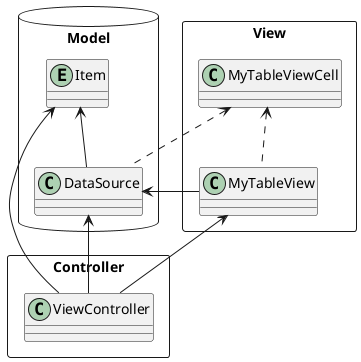 @startuml

package Model <<database>> {
    entity Item
    class DataSource
}

package View <<rectangle>> {
    class MyTableView
    class MyTableViewCell
}

package Controller <<rectangle>> {
    class ViewController
}

Item <-- DataSource
MyTableViewCell <.. DataSource

MyTableViewCell <.. MyTableView
DataSource <-- MyTableView

MyTableView <-- ViewController
DataSource <-- ViewController
Item <-- ViewController

@enduml
